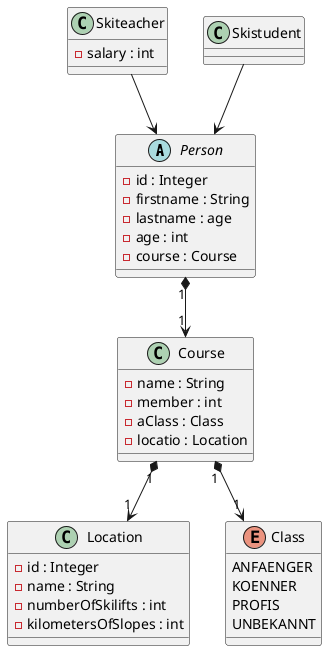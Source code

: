 @startuml

abstract class Person {
- id : Integer
- firstname : String
- lastname : age
- age : int
- course : Course
}

class Skiteacher {
- salary : int
}

class Skistudent{
}

class Course{
- name : String
- member : int
- aClass : Class
- locatio : Location
}

class Location{
- id : Integer
- name : String
- numberOfSkilifts : int
- kilometersOfSlopes : int
}

'class SkistudentRepository{
'+ skistudentList : List<Skistudent>
'}
'
'class SkiteacherRepository{
'+ skiteacherList : List<Skiteacher>
'}
'
'class CourseRepository{
'+ courseList : List<Course>
'}
'
'class LocationRepository{
'+ locationList : List<Location>
'}
'
'class SkistudentService{
'+ repoCourse : CourseRepository
'+ repoTeacher : SkiteacherRepository
'+ repoStudent : SkistudentRepository
'}
'
'class SkiteacherService{
'+ repoCourse : CourseRepository
'+ repoTeacher : SkiteacherRepository
'+ repoStudent : SkistudentRepository
'}
'
'class CourseService{
'+ repoCourse : CourseRepository
'+ repoTeacher : SkiteacherRepository
'+ repoStudent : SkistudentRepository
'}
'
'class LocationService{
'+ repoLocation : LocationRepository
'}

'interface Repository

enum Class {
ANFAENGER
KOENNER
PROFIS
UNBEKANNT
}

Person "1" *--> "1" Course
Skiteacher --> Person
Skistudent --> Person
'SkiteacherRepository --> Repository
'SkistudentRepository --> Repository
'LocationRepository --> Repository
Course "1" *--> "1" Class
Course "1" *--> "1" Location

'SkiteacherRepository "1" *--> "*" Skiteacher
'SkistudentRepository "1" *--> "*" Skistudent
'CourseRepository "1" *--> "*" Course
'LocationRepository "1" *--> "*" Location

'SkiteacherService "1" *--> "1" SkiteacherRepository
'SkiteacherService "1" *--> "1" CourseRepository

'SkistudentService "1" *--> "1" SkistudentRepository
'SkistudentService "1" *--> "1" CourseRepository

'CourseService "1" *--> "1" CourseRepository
'CourseService "1" *--> "1" LocationRepository
'
'LocationService "1" *--> "1" LocationRepository


@enduml